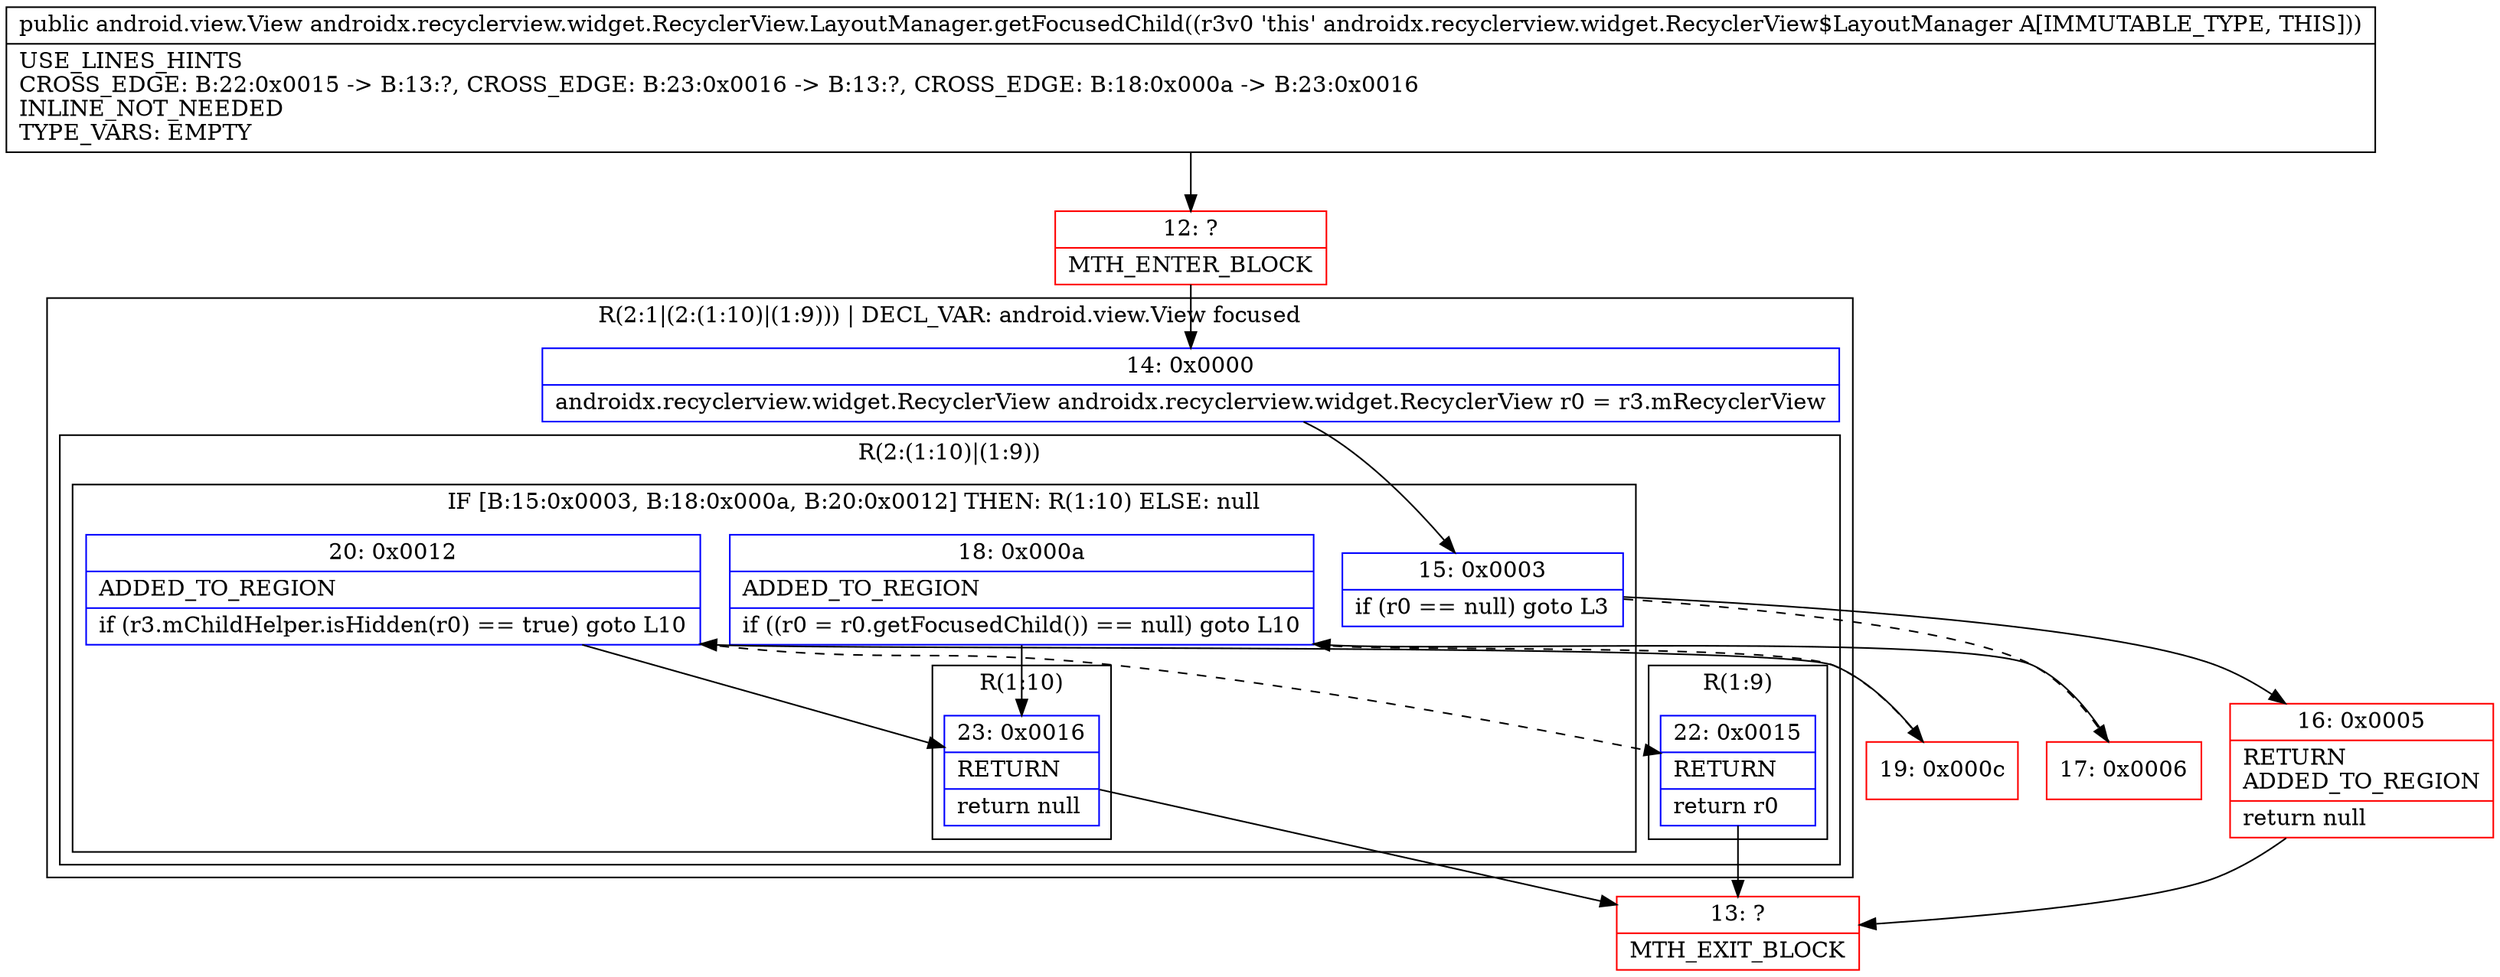 digraph "CFG forandroidx.recyclerview.widget.RecyclerView.LayoutManager.getFocusedChild()Landroid\/view\/View;" {
subgraph cluster_Region_1517005332 {
label = "R(2:1|(2:(1:10)|(1:9))) | DECL_VAR: android.view.View focused\l";
node [shape=record,color=blue];
Node_14 [shape=record,label="{14\:\ 0x0000|androidx.recyclerview.widget.RecyclerView androidx.recyclerview.widget.RecyclerView r0 = r3.mRecyclerView\l}"];
subgraph cluster_Region_711761137 {
label = "R(2:(1:10)|(1:9))";
node [shape=record,color=blue];
subgraph cluster_IfRegion_1795642804 {
label = "IF [B:15:0x0003, B:18:0x000a, B:20:0x0012] THEN: R(1:10) ELSE: null";
node [shape=record,color=blue];
Node_15 [shape=record,label="{15\:\ 0x0003|if (r0 == null) goto L3\l}"];
Node_18 [shape=record,label="{18\:\ 0x000a|ADDED_TO_REGION\l|if ((r0 = r0.getFocusedChild()) == null) goto L10\l}"];
Node_20 [shape=record,label="{20\:\ 0x0012|ADDED_TO_REGION\l|if (r3.mChildHelper.isHidden(r0) == true) goto L10\l}"];
subgraph cluster_Region_1009359498 {
label = "R(1:10)";
node [shape=record,color=blue];
Node_23 [shape=record,label="{23\:\ 0x0016|RETURN\l|return null\l}"];
}
}
subgraph cluster_Region_2140113819 {
label = "R(1:9)";
node [shape=record,color=blue];
Node_22 [shape=record,label="{22\:\ 0x0015|RETURN\l|return r0\l}"];
}
}
}
Node_12 [shape=record,color=red,label="{12\:\ ?|MTH_ENTER_BLOCK\l}"];
Node_16 [shape=record,color=red,label="{16\:\ 0x0005|RETURN\lADDED_TO_REGION\l|return null\l}"];
Node_13 [shape=record,color=red,label="{13\:\ ?|MTH_EXIT_BLOCK\l}"];
Node_17 [shape=record,color=red,label="{17\:\ 0x0006}"];
Node_19 [shape=record,color=red,label="{19\:\ 0x000c}"];
MethodNode[shape=record,label="{public android.view.View androidx.recyclerview.widget.RecyclerView.LayoutManager.getFocusedChild((r3v0 'this' androidx.recyclerview.widget.RecyclerView$LayoutManager A[IMMUTABLE_TYPE, THIS]))  | USE_LINES_HINTS\lCROSS_EDGE: B:22:0x0015 \-\> B:13:?, CROSS_EDGE: B:23:0x0016 \-\> B:13:?, CROSS_EDGE: B:18:0x000a \-\> B:23:0x0016\lINLINE_NOT_NEEDED\lTYPE_VARS: EMPTY\l}"];
MethodNode -> Node_12;Node_14 -> Node_15;
Node_15 -> Node_16;
Node_15 -> Node_17[style=dashed];
Node_18 -> Node_19[style=dashed];
Node_18 -> Node_23;
Node_20 -> Node_22[style=dashed];
Node_20 -> Node_23;
Node_23 -> Node_13;
Node_22 -> Node_13;
Node_12 -> Node_14;
Node_16 -> Node_13;
Node_17 -> Node_18;
Node_19 -> Node_20;
}

